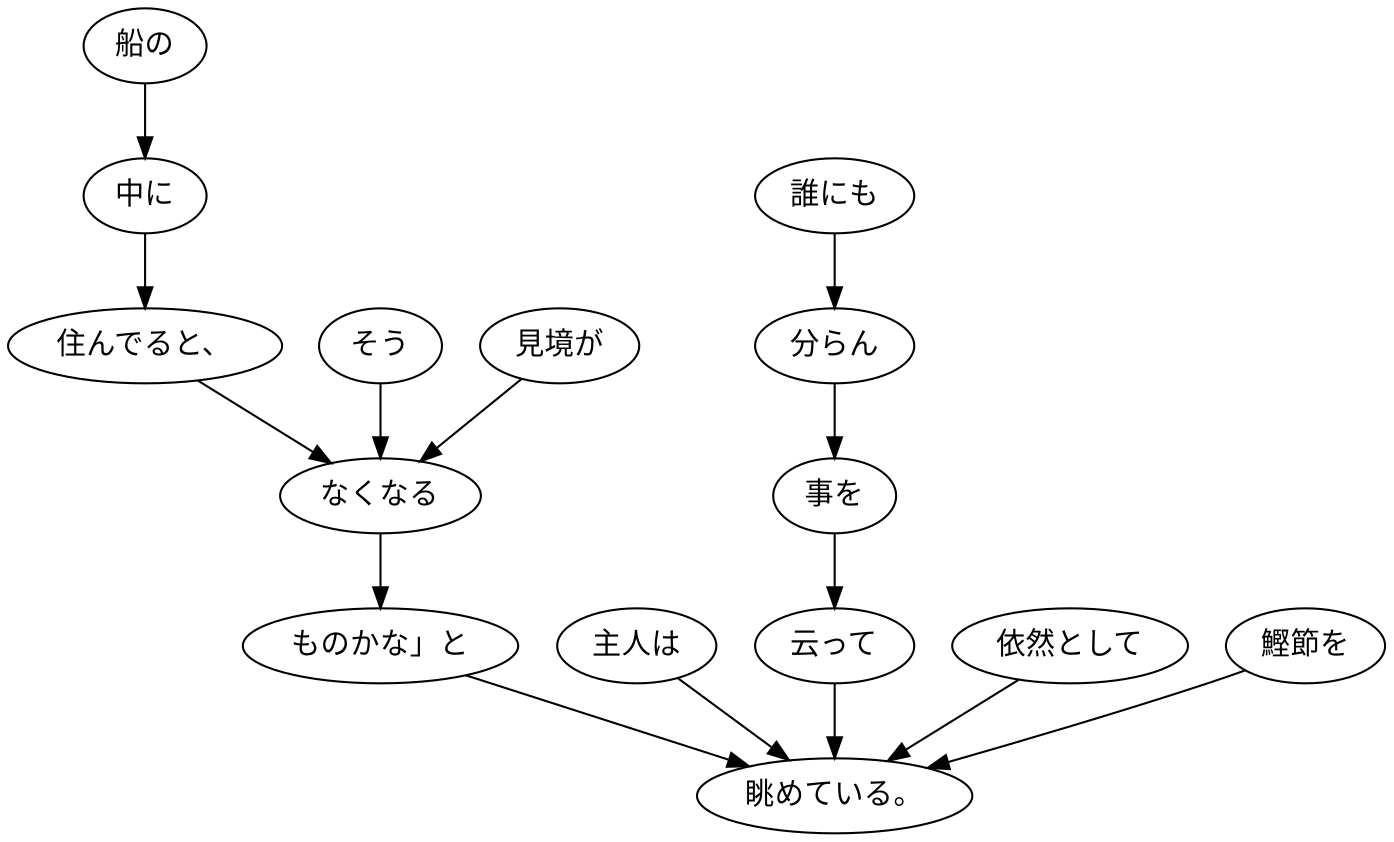 digraph graph7711 {
	node0 [label="船の"];
	node1 [label="中に"];
	node2 [label="住んでると、"];
	node3 [label="そう"];
	node4 [label="見境が"];
	node5 [label="なくなる"];
	node6 [label="ものかな」と"];
	node7 [label="主人は"];
	node8 [label="誰にも"];
	node9 [label="分らん"];
	node10 [label="事を"];
	node11 [label="云って"];
	node12 [label="依然として"];
	node13 [label="鰹節を"];
	node14 [label="眺めている。"];
	node0 -> node1;
	node1 -> node2;
	node2 -> node5;
	node3 -> node5;
	node4 -> node5;
	node5 -> node6;
	node6 -> node14;
	node7 -> node14;
	node8 -> node9;
	node9 -> node10;
	node10 -> node11;
	node11 -> node14;
	node12 -> node14;
	node13 -> node14;
}
